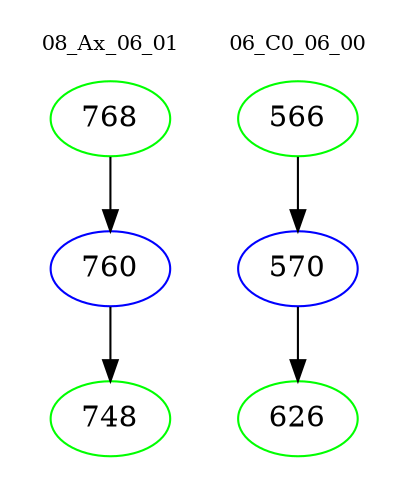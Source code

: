 digraph{
subgraph cluster_0 {
color = white
label = "08_Ax_06_01";
fontsize=10;
T0_768 [label="768", color="green"]
T0_768 -> T0_760 [color="black"]
T0_760 [label="760", color="blue"]
T0_760 -> T0_748 [color="black"]
T0_748 [label="748", color="green"]
}
subgraph cluster_1 {
color = white
label = "06_C0_06_00";
fontsize=10;
T1_566 [label="566", color="green"]
T1_566 -> T1_570 [color="black"]
T1_570 [label="570", color="blue"]
T1_570 -> T1_626 [color="black"]
T1_626 [label="626", color="green"]
}
}
